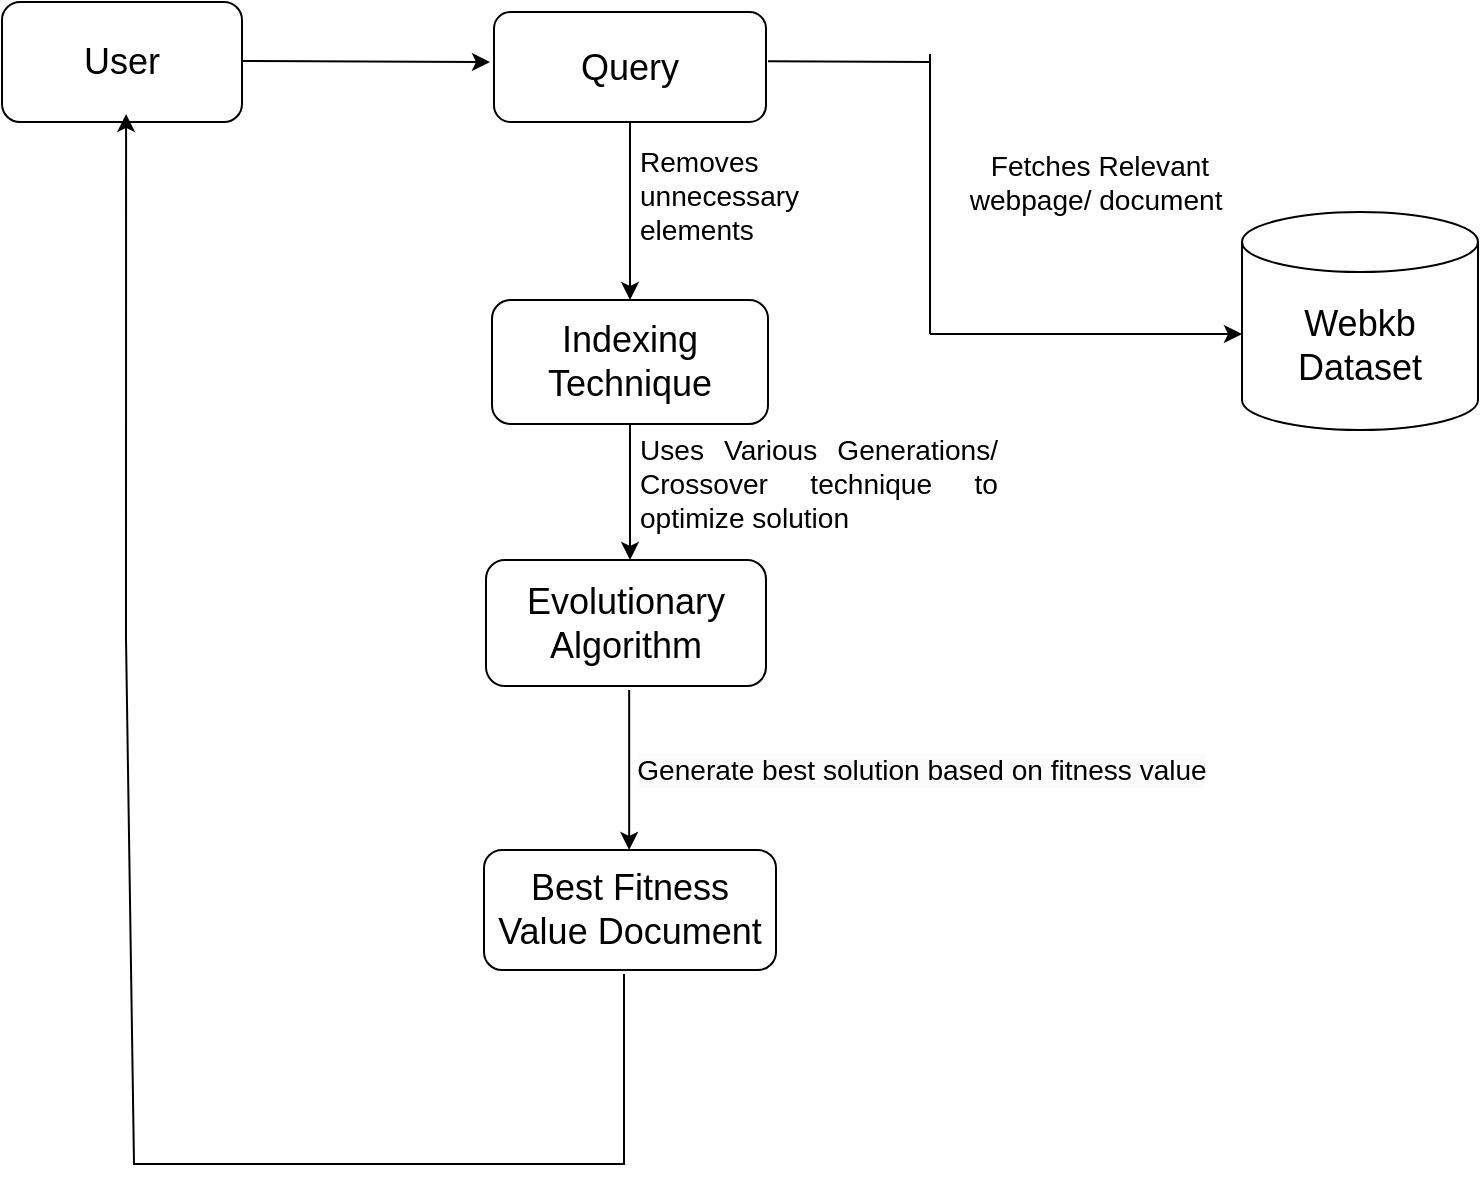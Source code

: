 <mxfile version="24.3.0" type="google">
  <diagram name="Page-1" id="k3sXDtgjEVkQK_-TKzC0">
    <mxGraphModel grid="0" page="1" gridSize="10" guides="1" tooltips="1" connect="1" arrows="1" fold="1" pageScale="1" pageWidth="827" pageHeight="1169" math="0" shadow="0">
      <root>
        <mxCell id="0" />
        <mxCell id="1" parent="0" />
        <mxCell id="zn29FNoUNu5326R4AjcB-1" value="&lt;h2 style=&quot;text-align: justify;&quot;&gt;&lt;span style=&quot;font-weight: normal;&quot;&gt;User&lt;/span&gt;&lt;/h2&gt;" style="rounded=1;whiteSpace=wrap;html=1;" vertex="1" parent="1">
          <mxGeometry x="26" y="44" width="120" height="60" as="geometry" />
        </mxCell>
        <mxCell id="zn29FNoUNu5326R4AjcB-2" value="&lt;h2 style=&quot;text-align: justify;&quot;&gt;&lt;span style=&quot;font-weight: normal;&quot;&gt;Query&lt;/span&gt;&lt;/h2&gt;" style="rounded=1;whiteSpace=wrap;html=1;" vertex="1" parent="1">
          <mxGeometry x="272" y="49" width="136" height="55" as="geometry" />
        </mxCell>
        <mxCell id="zn29FNoUNu5326R4AjcB-3" value="&lt;h2 style=&quot;&quot;&gt;&lt;span style=&quot;font-weight: normal;&quot;&gt;Indexing Technique&lt;/span&gt;&lt;/h2&gt;" style="rounded=1;whiteSpace=wrap;html=1;align=center;" vertex="1" parent="1">
          <mxGeometry x="271" y="193" width="138" height="62" as="geometry" />
        </mxCell>
        <mxCell id="zn29FNoUNu5326R4AjcB-4" value="&lt;h2&gt;&lt;span style=&quot;font-weight: normal;&quot;&gt;Evolutionary Algorithm&lt;/span&gt;&lt;/h2&gt;" style="rounded=1;whiteSpace=wrap;html=1;" vertex="1" parent="1">
          <mxGeometry x="268" y="323" width="140" height="63" as="geometry" />
        </mxCell>
        <mxCell id="zn29FNoUNu5326R4AjcB-6" value="&lt;h2 style=&quot;&quot;&gt;&lt;span style=&quot;font-weight: normal;&quot;&gt;Webkb Dataset&lt;/span&gt;&lt;/h2&gt;" style="shape=cylinder3;whiteSpace=wrap;html=1;boundedLbl=1;backgroundOutline=1;size=15;align=center;" vertex="1" parent="1">
          <mxGeometry x="646" y="149" width="118" height="109" as="geometry" />
        </mxCell>
        <mxCell id="zn29FNoUNu5326R4AjcB-7" value="&lt;h2&gt;&lt;span style=&quot;font-weight: normal;&quot;&gt;Best Fitness Value Document&lt;/span&gt;&lt;/h2&gt;" style="rounded=1;whiteSpace=wrap;html=1;" vertex="1" parent="1">
          <mxGeometry x="267" y="468" width="146" height="60" as="geometry" />
        </mxCell>
        <mxCell id="zn29FNoUNu5326R4AjcB-11" value="" style="endArrow=classic;html=1;rounded=0;exitX=0.5;exitY=1;exitDx=0;exitDy=0;" edge="1" parent="1" source="zn29FNoUNu5326R4AjcB-2" target="zn29FNoUNu5326R4AjcB-3">
          <mxGeometry width="50" height="50" relative="1" as="geometry">
            <mxPoint x="387" y="315" as="sourcePoint" />
            <mxPoint x="337" y="187" as="targetPoint" />
          </mxGeometry>
        </mxCell>
        <mxCell id="zn29FNoUNu5326R4AjcB-12" value="" style="endArrow=classic;html=1;rounded=0;exitX=0.5;exitY=1;exitDx=0;exitDy=0;" edge="1" parent="1" source="zn29FNoUNu5326R4AjcB-3">
          <mxGeometry width="50" height="50" relative="1" as="geometry">
            <mxPoint x="387" y="315" as="sourcePoint" />
            <mxPoint x="340" y="323" as="targetPoint" />
          </mxGeometry>
        </mxCell>
        <mxCell id="zn29FNoUNu5326R4AjcB-18" value="" style="endArrow=classic;html=1;rounded=0;entryX=0.517;entryY=0.933;entryDx=0;entryDy=0;entryPerimeter=0;" edge="1" parent="1" target="zn29FNoUNu5326R4AjcB-1">
          <mxGeometry width="50" height="50" relative="1" as="geometry">
            <mxPoint x="337" y="530" as="sourcePoint" />
            <mxPoint x="92" y="100" as="targetPoint" />
            <Array as="points">
              <mxPoint x="337" y="625" />
              <mxPoint x="92" y="625" />
              <mxPoint x="88" y="362" />
            </Array>
          </mxGeometry>
        </mxCell>
        <mxCell id="zn29FNoUNu5326R4AjcB-19" value="&lt;h3 style=&quot;&quot;&gt;&lt;span style=&quot;font-weight: normal;&quot;&gt;Fetches Relevant webpage/ document&amp;nbsp;&lt;/span&gt;&lt;/h3&gt;" style="text;html=1;align=center;verticalAlign=middle;whiteSpace=wrap;rounded=0;" vertex="1" parent="1">
          <mxGeometry x="504" y="119" width="142" height="30" as="geometry" />
        </mxCell>
        <mxCell id="zn29FNoUNu5326R4AjcB-20" value="&lt;h3 style=&quot;text-align: justify;&quot;&gt;&lt;span style=&quot;font-weight: normal;&quot;&gt;Removes unnecessary elements&lt;/span&gt;&lt;/h3&gt;" style="text;html=1;align=center;verticalAlign=middle;whiteSpace=wrap;rounded=0;" vertex="1" parent="1">
          <mxGeometry x="344" y="118" width="121" height="46" as="geometry" />
        </mxCell>
        <mxCell id="zn29FNoUNu5326R4AjcB-21" value="&lt;h3 style=&quot;text-align: justify;&quot;&gt;&lt;span style=&quot;font-weight: normal;&quot;&gt;Uses Various Generations/ Crossover technique to optimize solution&lt;/span&gt;&lt;/h3&gt;" style="text;html=1;align=center;verticalAlign=middle;whiteSpace=wrap;rounded=0;" vertex="1" parent="1">
          <mxGeometry x="344" y="265" width="181" height="40" as="geometry" />
        </mxCell>
        <mxCell id="zn29FNoUNu5326R4AjcB-23" value="&lt;div style=&quot;text-align: justify;&quot;&gt;&lt;br&gt;&lt;/div&gt;&lt;h3 style=&quot;text-align: justify; forced-color-adjust: none; color: rgb(0, 0, 0); font-family: Helvetica; font-style: normal; font-variant-ligatures: normal; font-variant-caps: normal; letter-spacing: normal; orphans: 2; text-indent: 0px; text-transform: none; widows: 2; word-spacing: 0px; -webkit-text-stroke-width: 0px; white-space: nowrap; background-color: rgb(251, 251, 251); text-decoration-thickness: initial; text-decoration-style: initial; text-decoration-color: initial;&quot;&gt;&lt;span style=&quot;font-weight: normal;&quot;&gt;&lt;span style=&quot;forced-color-adjust: none;&quot;&gt;Generate best solution based&amp;nbsp;&lt;/span&gt;on fitness value&lt;/span&gt;&lt;/h3&gt;&lt;div style=&quot;text-align: justify;&quot;&gt;&lt;br&gt;&lt;/div&gt;" style="text;html=1;align=center;verticalAlign=middle;whiteSpace=wrap;rounded=0;" vertex="1" parent="1">
          <mxGeometry x="340" y="403" width="292" height="49" as="geometry" />
        </mxCell>
        <mxCell id="Ve7_DXTR_mg4KsQkz_1i-1" value="" style="endArrow=classic;html=1;rounded=0;" edge="1" parent="1">
          <mxGeometry width="50" height="50" relative="1" as="geometry">
            <mxPoint x="146" y="73.5" as="sourcePoint" />
            <mxPoint x="270" y="74" as="targetPoint" />
          </mxGeometry>
        </mxCell>
        <mxCell id="Ve7_DXTR_mg4KsQkz_1i-2" value="" style="endArrow=classic;html=1;rounded=0;" edge="1" parent="1">
          <mxGeometry width="50" height="50" relative="1" as="geometry">
            <mxPoint x="339.58" y="388" as="sourcePoint" />
            <mxPoint x="339.58" y="468" as="targetPoint" />
          </mxGeometry>
        </mxCell>
        <mxCell id="0ddVKOwpEnwXhddoXsVu-2" value="" style="endArrow=classic;html=1;rounded=0;" edge="1" parent="1">
          <mxGeometry width="50" height="50" relative="1" as="geometry">
            <mxPoint x="490" y="210" as="sourcePoint" />
            <mxPoint x="646" y="210" as="targetPoint" />
          </mxGeometry>
        </mxCell>
        <mxCell id="0ddVKOwpEnwXhddoXsVu-3" value="" style="endArrow=none;html=1;rounded=0;" edge="1" parent="1">
          <mxGeometry width="50" height="50" relative="1" as="geometry">
            <mxPoint x="409" y="73.58" as="sourcePoint" />
            <mxPoint x="490" y="74" as="targetPoint" />
          </mxGeometry>
        </mxCell>
        <mxCell id="0ddVKOwpEnwXhddoXsVu-4" value="" style="endArrow=none;html=1;rounded=0;" edge="1" parent="1">
          <mxGeometry width="50" height="50" relative="1" as="geometry">
            <mxPoint x="490" y="210" as="sourcePoint" />
            <mxPoint x="490" y="70" as="targetPoint" />
          </mxGeometry>
        </mxCell>
      </root>
    </mxGraphModel>
  </diagram>
</mxfile>
